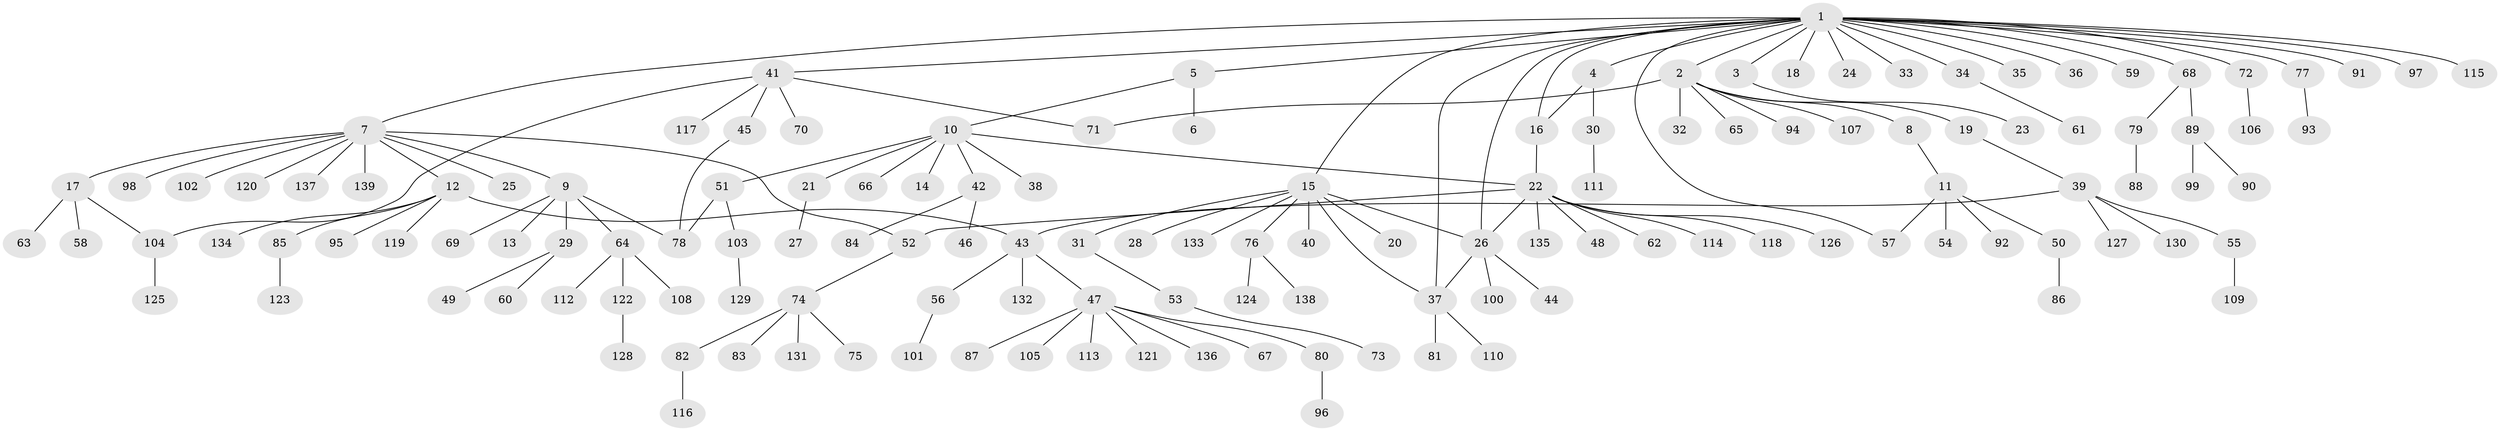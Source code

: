 // Generated by graph-tools (version 1.1) at 2025/26/03/09/25 03:26:06]
// undirected, 139 vertices, 151 edges
graph export_dot {
graph [start="1"]
  node [color=gray90,style=filled];
  1;
  2;
  3;
  4;
  5;
  6;
  7;
  8;
  9;
  10;
  11;
  12;
  13;
  14;
  15;
  16;
  17;
  18;
  19;
  20;
  21;
  22;
  23;
  24;
  25;
  26;
  27;
  28;
  29;
  30;
  31;
  32;
  33;
  34;
  35;
  36;
  37;
  38;
  39;
  40;
  41;
  42;
  43;
  44;
  45;
  46;
  47;
  48;
  49;
  50;
  51;
  52;
  53;
  54;
  55;
  56;
  57;
  58;
  59;
  60;
  61;
  62;
  63;
  64;
  65;
  66;
  67;
  68;
  69;
  70;
  71;
  72;
  73;
  74;
  75;
  76;
  77;
  78;
  79;
  80;
  81;
  82;
  83;
  84;
  85;
  86;
  87;
  88;
  89;
  90;
  91;
  92;
  93;
  94;
  95;
  96;
  97;
  98;
  99;
  100;
  101;
  102;
  103;
  104;
  105;
  106;
  107;
  108;
  109;
  110;
  111;
  112;
  113;
  114;
  115;
  116;
  117;
  118;
  119;
  120;
  121;
  122;
  123;
  124;
  125;
  126;
  127;
  128;
  129;
  130;
  131;
  132;
  133;
  134;
  135;
  136;
  137;
  138;
  139;
  1 -- 2;
  1 -- 3;
  1 -- 4;
  1 -- 5;
  1 -- 7;
  1 -- 15;
  1 -- 16;
  1 -- 18;
  1 -- 24;
  1 -- 26;
  1 -- 33;
  1 -- 34;
  1 -- 35;
  1 -- 36;
  1 -- 37;
  1 -- 41;
  1 -- 57;
  1 -- 59;
  1 -- 68;
  1 -- 72;
  1 -- 77;
  1 -- 91;
  1 -- 97;
  1 -- 115;
  2 -- 8;
  2 -- 19;
  2 -- 32;
  2 -- 65;
  2 -- 71;
  2 -- 94;
  2 -- 107;
  3 -- 23;
  4 -- 16;
  4 -- 30;
  5 -- 6;
  5 -- 10;
  7 -- 9;
  7 -- 12;
  7 -- 17;
  7 -- 25;
  7 -- 52;
  7 -- 98;
  7 -- 102;
  7 -- 120;
  7 -- 137;
  7 -- 139;
  8 -- 11;
  9 -- 13;
  9 -- 29;
  9 -- 64;
  9 -- 69;
  9 -- 78;
  10 -- 14;
  10 -- 21;
  10 -- 22;
  10 -- 38;
  10 -- 42;
  10 -- 51;
  10 -- 66;
  11 -- 50;
  11 -- 54;
  11 -- 57;
  11 -- 92;
  12 -- 43;
  12 -- 85;
  12 -- 95;
  12 -- 119;
  12 -- 134;
  15 -- 20;
  15 -- 26;
  15 -- 28;
  15 -- 31;
  15 -- 37;
  15 -- 40;
  15 -- 76;
  15 -- 133;
  16 -- 22;
  17 -- 58;
  17 -- 63;
  17 -- 104;
  19 -- 39;
  21 -- 27;
  22 -- 26;
  22 -- 48;
  22 -- 52;
  22 -- 62;
  22 -- 114;
  22 -- 118;
  22 -- 126;
  22 -- 135;
  26 -- 37;
  26 -- 44;
  26 -- 100;
  29 -- 49;
  29 -- 60;
  30 -- 111;
  31 -- 53;
  34 -- 61;
  37 -- 81;
  37 -- 110;
  39 -- 43;
  39 -- 55;
  39 -- 127;
  39 -- 130;
  41 -- 45;
  41 -- 70;
  41 -- 71;
  41 -- 104;
  41 -- 117;
  42 -- 46;
  42 -- 84;
  43 -- 47;
  43 -- 56;
  43 -- 132;
  45 -- 78;
  47 -- 67;
  47 -- 80;
  47 -- 87;
  47 -- 105;
  47 -- 113;
  47 -- 121;
  47 -- 136;
  50 -- 86;
  51 -- 78;
  51 -- 103;
  52 -- 74;
  53 -- 73;
  55 -- 109;
  56 -- 101;
  64 -- 108;
  64 -- 112;
  64 -- 122;
  68 -- 79;
  68 -- 89;
  72 -- 106;
  74 -- 75;
  74 -- 82;
  74 -- 83;
  74 -- 131;
  76 -- 124;
  76 -- 138;
  77 -- 93;
  79 -- 88;
  80 -- 96;
  82 -- 116;
  85 -- 123;
  89 -- 90;
  89 -- 99;
  103 -- 129;
  104 -- 125;
  122 -- 128;
}
